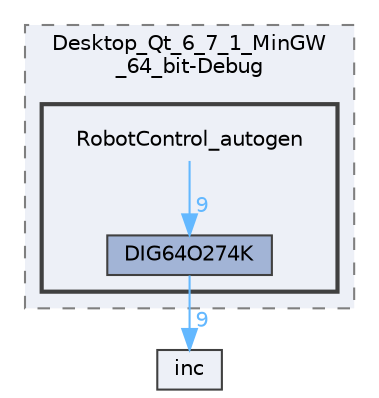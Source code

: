 digraph "RobotControl_autogen"
{
 // LATEX_PDF_SIZE
  bgcolor="transparent";
  edge [fontname=Helvetica,fontsize=10,labelfontname=Helvetica,labelfontsize=10];
  node [fontname=Helvetica,fontsize=10,shape=box,height=0.2,width=0.4];
  compound=true
  subgraph clusterdir_df4e07cea54c3aa5bea0bd377454449b {
    graph [ bgcolor="#edf0f7", pencolor="grey50", label="Desktop_Qt_6_7_1_MinGW\l_64_bit-Debug", fontname=Helvetica,fontsize=10 style="filled,dashed", URL="dir_df4e07cea54c3aa5bea0bd377454449b.html",tooltip=""]
  subgraph clusterdir_55a7d74c81f4f34e19283a92a8656050 {
    graph [ bgcolor="#edf0f7", pencolor="grey25", label="", fontname=Helvetica,fontsize=10 style="filled,bold", URL="dir_55a7d74c81f4f34e19283a92a8656050.html",tooltip=""]
    dir_55a7d74c81f4f34e19283a92a8656050 [shape=plaintext, label="RobotControl_autogen"];
  dir_ab7d8c1216e6eb003799ad76950628b7 [label="DIG64O274K", fillcolor="#a2b4d6", color="grey25", style="filled", URL="dir_ab7d8c1216e6eb003799ad76950628b7.html",tooltip=""];
  }
  }
  dir_bfccd401955b95cf8c75461437045ac0 [label="inc", fillcolor="#edf0f7", color="grey25", style="filled", URL="dir_bfccd401955b95cf8c75461437045ac0.html",tooltip=""];
  dir_55a7d74c81f4f34e19283a92a8656050->dir_ab7d8c1216e6eb003799ad76950628b7 [headlabel="9", labeldistance=1.5 headhref="dir_000008_000006.html" href="dir_000008_000006.html" color="steelblue1" fontcolor="steelblue1"];
  dir_ab7d8c1216e6eb003799ad76950628b7->dir_bfccd401955b95cf8c75461437045ac0 [headlabel="9", labeldistance=1.5 headhref="dir_000006_000007.html" href="dir_000006_000007.html" color="steelblue1" fontcolor="steelblue1"];
}
